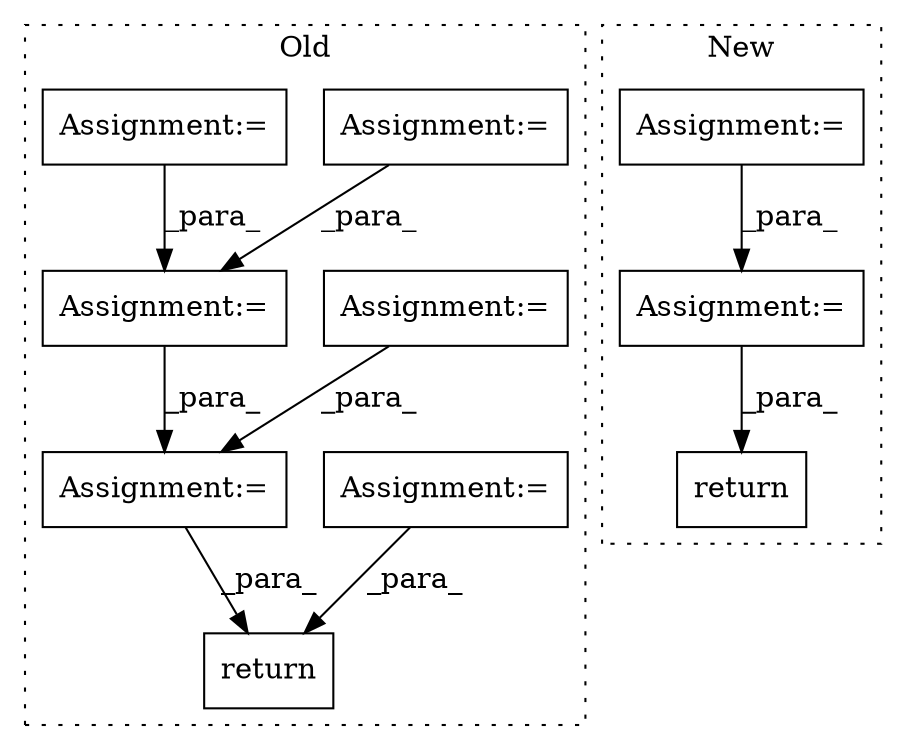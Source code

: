 digraph G {
subgraph cluster0 {
1 [label="return" a="41" s="5455" l="7" shape="box"];
3 [label="Assignment:=" a="7" s="5271" l="2" shape="box"];
5 [label="Assignment:=" a="7" s="5006" l="1" shape="box"];
6 [label="Assignment:=" a="7" s="5058" l="1" shape="box"];
7 [label="Assignment:=" a="7" s="5109" l="1" shape="box"];
9 [label="Assignment:=" a="7" s="4953" l="1" shape="box"];
10 [label="Assignment:=" a="7" s="5151" l="1" shape="box"];
label = "Old";
style="dotted";
}
subgraph cluster1 {
2 [label="return" a="41" s="5081" l="7" shape="box"];
4 [label="Assignment:=" a="7" s="4853" l="1" shape="box"];
8 [label="Assignment:=" a="7" s="4950" l="2" shape="box"];
label = "New";
style="dotted";
}
3 -> 1 [label="_para_"];
4 -> 8 [label="_para_"];
5 -> 10 [label="_para_"];
6 -> 3 [label="_para_"];
7 -> 1 [label="_para_"];
8 -> 2 [label="_para_"];
9 -> 10 [label="_para_"];
10 -> 3 [label="_para_"];
}